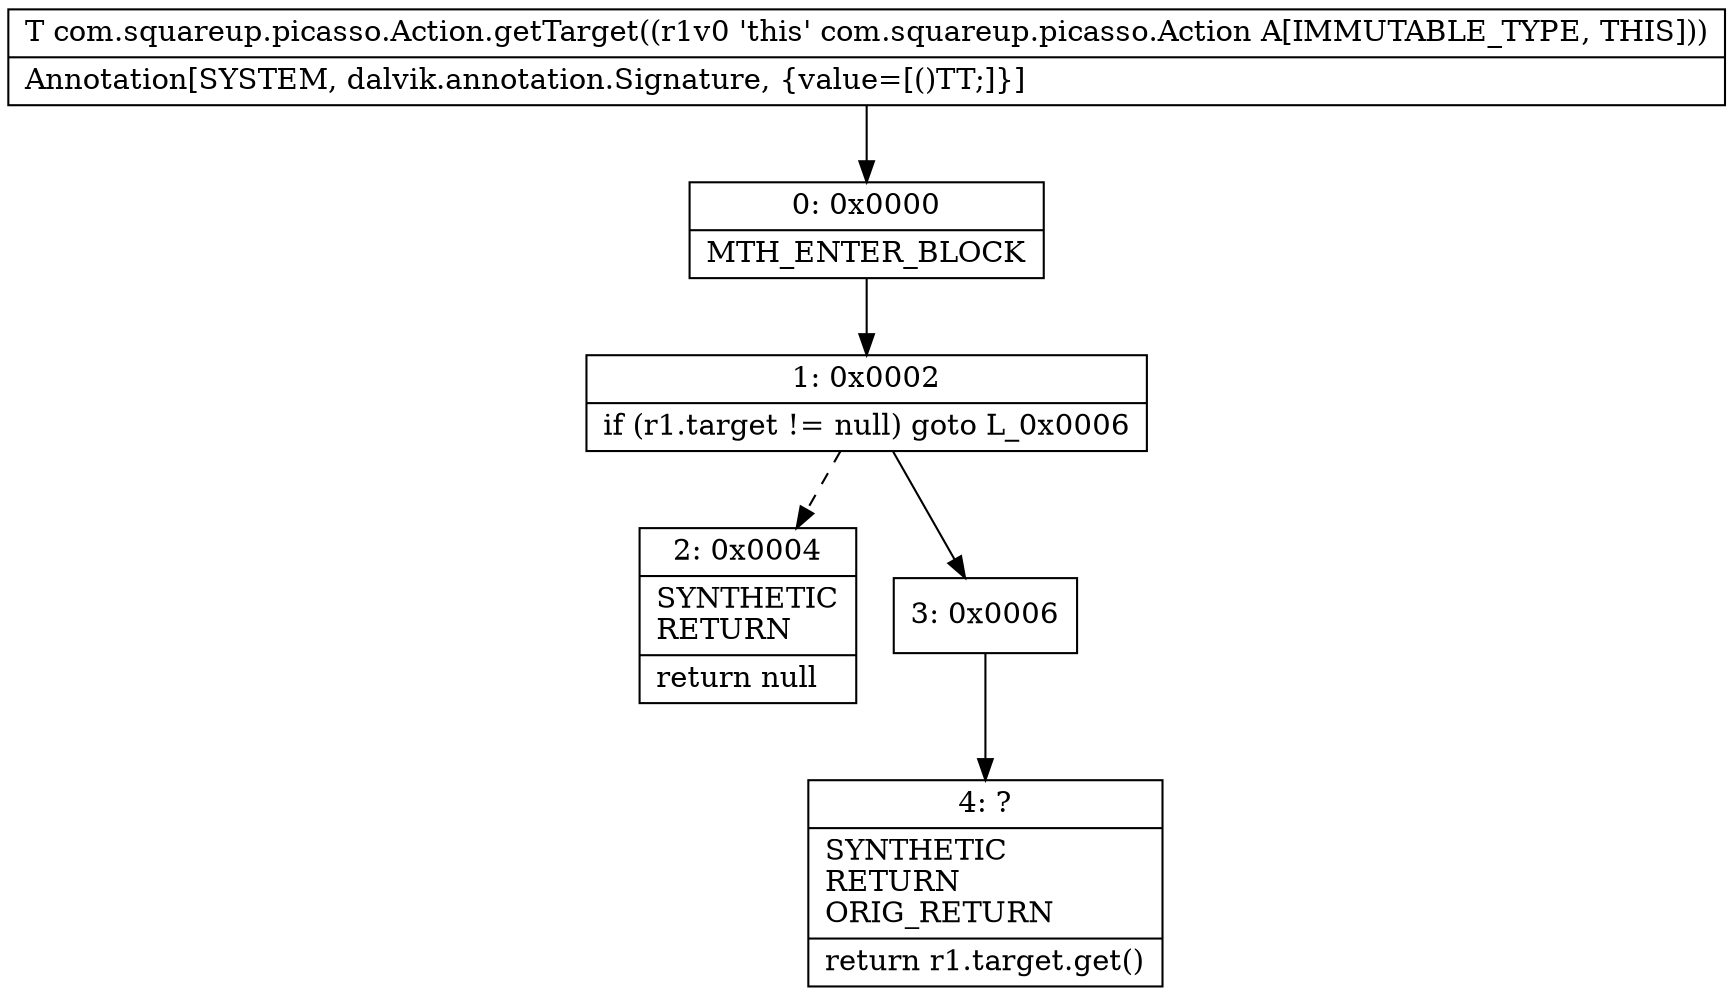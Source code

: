 digraph "CFG forcom.squareup.picasso.Action.getTarget()Ljava\/lang\/Object;" {
Node_0 [shape=record,label="{0\:\ 0x0000|MTH_ENTER_BLOCK\l}"];
Node_1 [shape=record,label="{1\:\ 0x0002|if (r1.target != null) goto L_0x0006\l}"];
Node_2 [shape=record,label="{2\:\ 0x0004|SYNTHETIC\lRETURN\l|return null\l}"];
Node_3 [shape=record,label="{3\:\ 0x0006}"];
Node_4 [shape=record,label="{4\:\ ?|SYNTHETIC\lRETURN\lORIG_RETURN\l|return r1.target.get()\l}"];
MethodNode[shape=record,label="{T com.squareup.picasso.Action.getTarget((r1v0 'this' com.squareup.picasso.Action A[IMMUTABLE_TYPE, THIS]))  | Annotation[SYSTEM, dalvik.annotation.Signature, \{value=[()TT;]\}]\l}"];
MethodNode -> Node_0;
Node_0 -> Node_1;
Node_1 -> Node_2[style=dashed];
Node_1 -> Node_3;
Node_3 -> Node_4;
}

